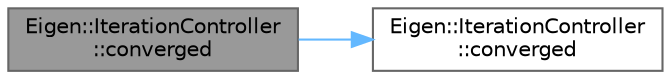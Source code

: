 digraph "Eigen::IterationController::converged"
{
 // LATEX_PDF_SIZE
  bgcolor="transparent";
  edge [fontname=Helvetica,fontsize=10,labelfontname=Helvetica,labelfontsize=10];
  node [fontname=Helvetica,fontsize=10,shape=box,height=0.2,width=0.4];
  rankdir="LR";
  Node1 [id="Node000001",label="Eigen::IterationController\l::converged",height=0.2,width=0.4,color="gray40", fillcolor="grey60", style="filled", fontcolor="black",tooltip=" "];
  Node1 -> Node2 [id="edge2_Node000001_Node000002",color="steelblue1",style="solid",tooltip=" "];
  Node2 [id="Node000002",label="Eigen::IterationController\l::converged",height=0.2,width=0.4,color="grey40", fillcolor="white", style="filled",URL="$class_eigen_1_1_iteration_controller.html#a723ae9cb3788b7fb34697b1f62741716",tooltip=" "];
}
